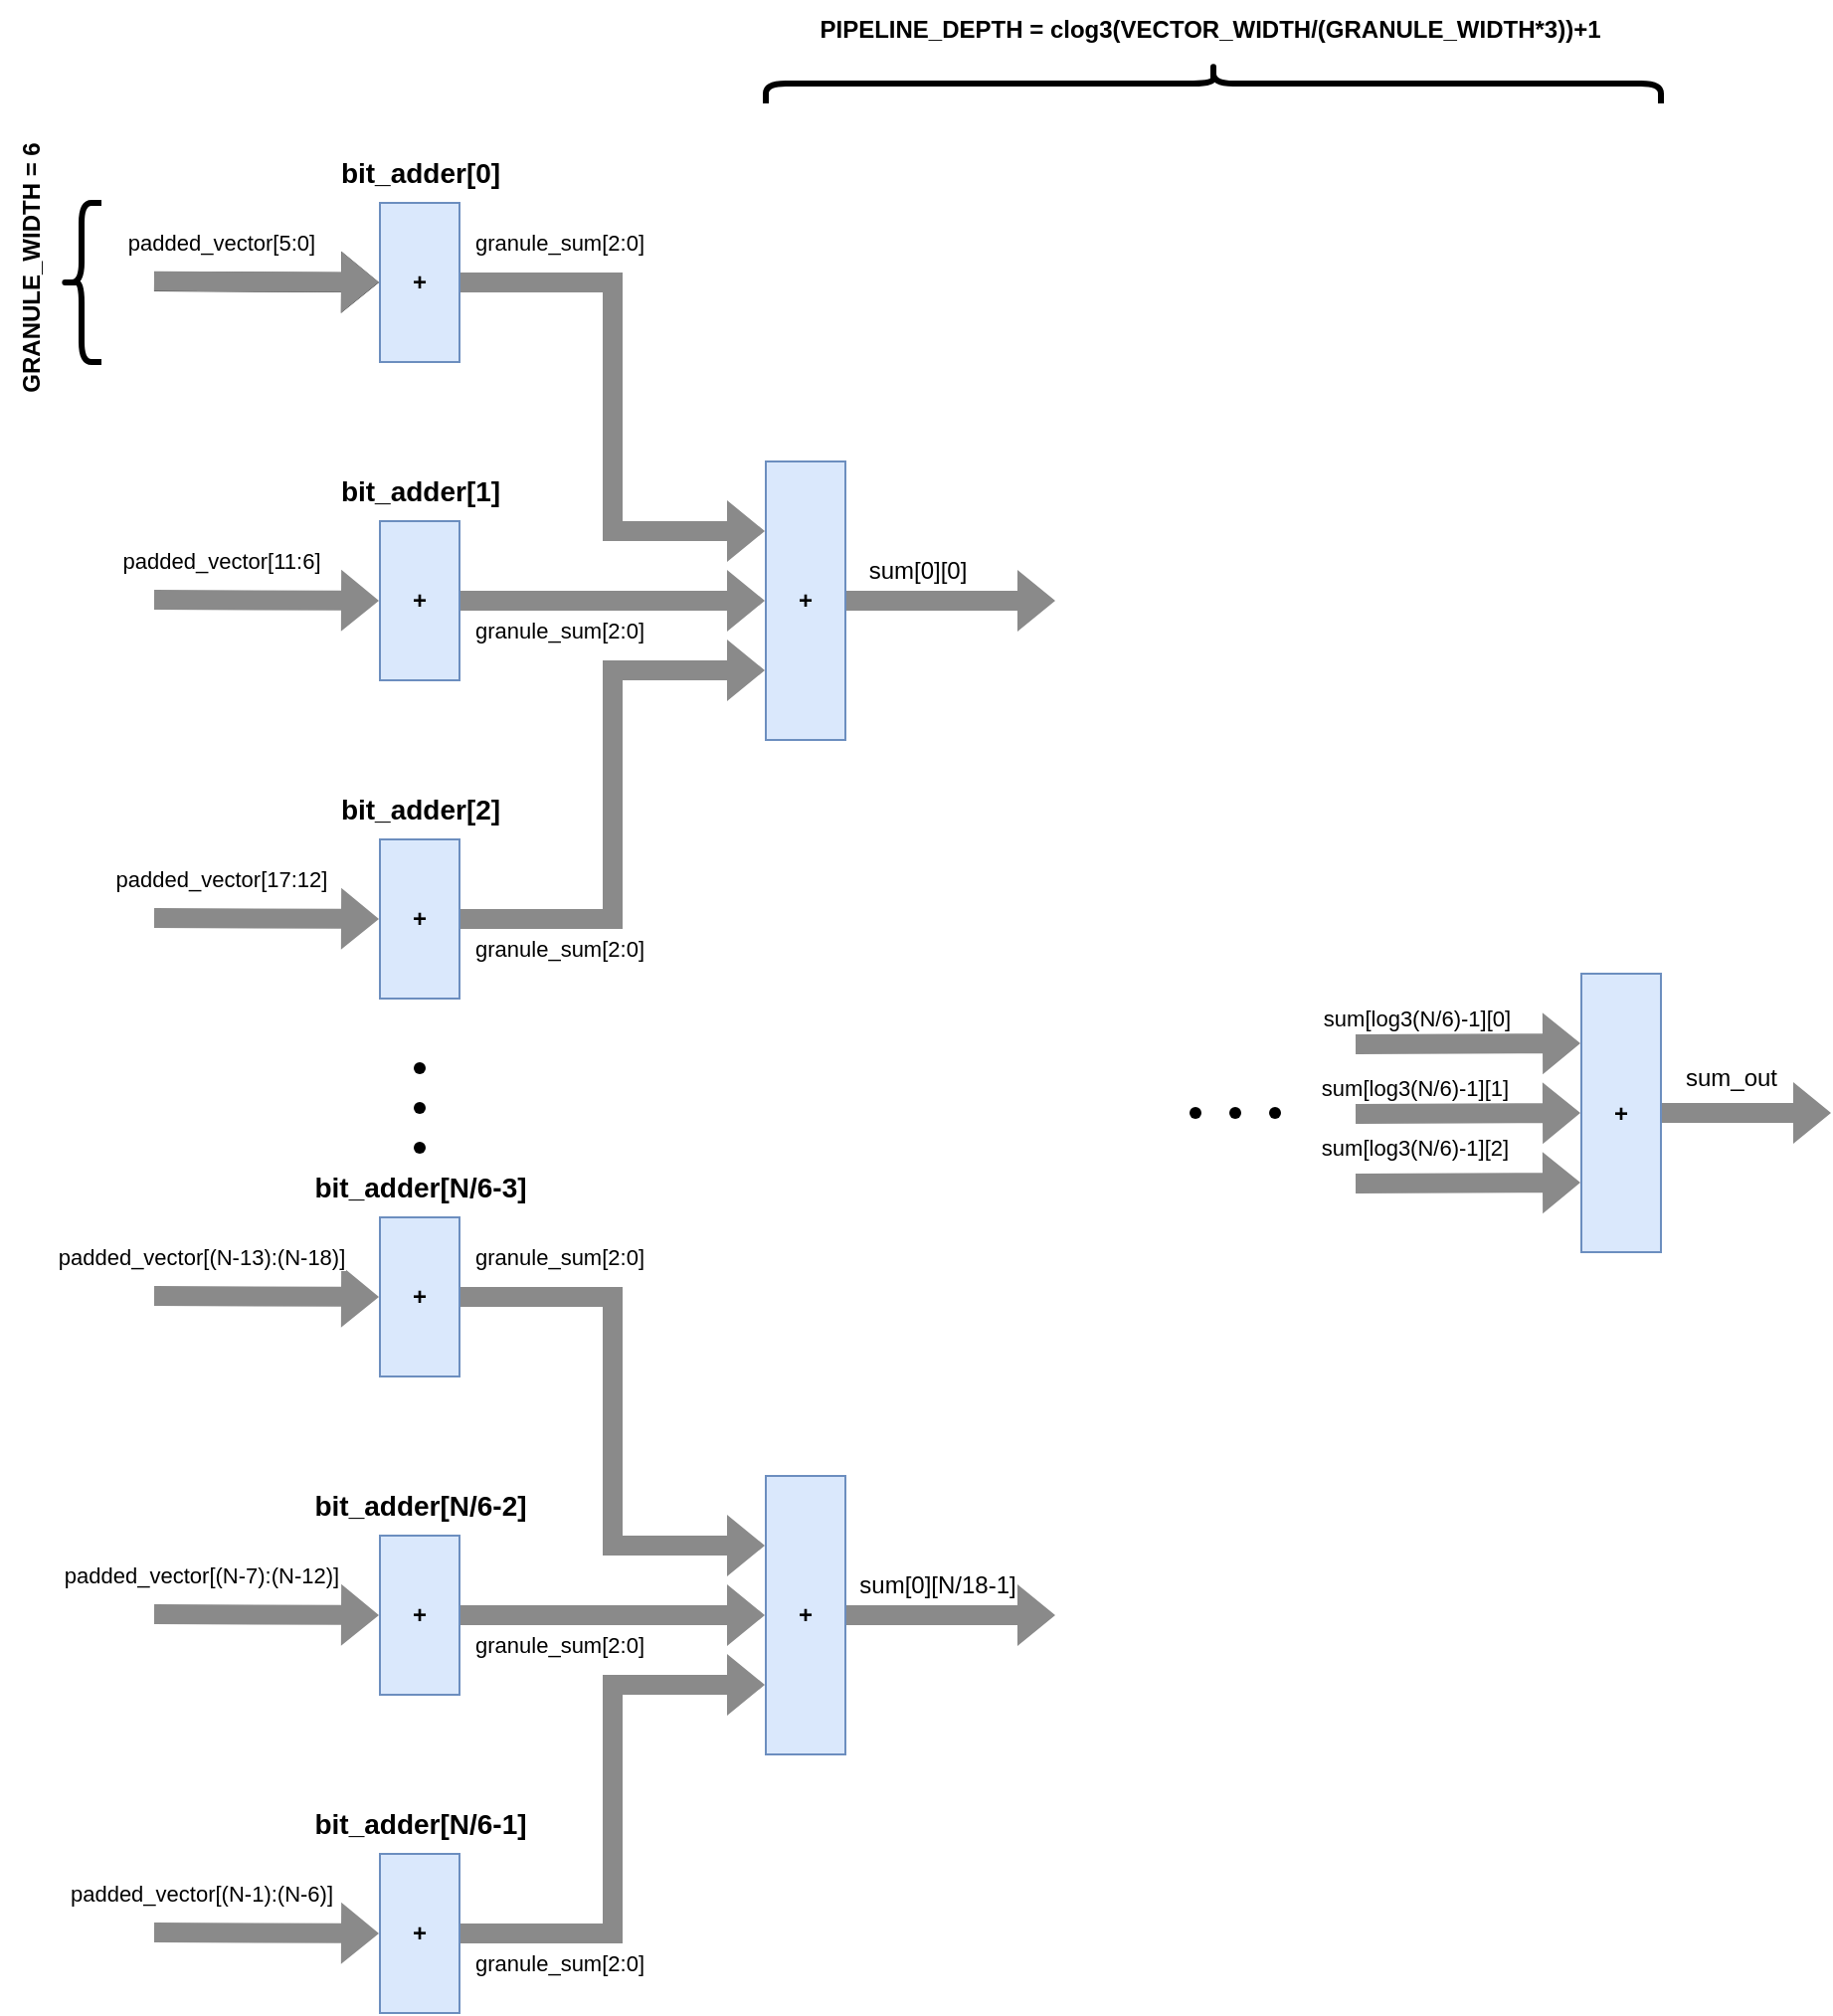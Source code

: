 <mxfile version="24.7.17">
  <diagram name="Page-1" id="0jEpwzccB16sK8-vxyMA">
    <mxGraphModel dx="1359" dy="963" grid="1" gridSize="10" guides="1" tooltips="1" connect="1" arrows="1" fold="1" page="1" pageScale="1" pageWidth="827" pageHeight="1169" math="0" shadow="0">
      <root>
        <mxCell id="0" />
        <mxCell id="1" parent="0" />
        <mxCell id="Xwhkaj1Jy1fErfuQQ5pJ-2" value="&lt;b&gt;+&lt;/b&gt;" style="rounded=0;whiteSpace=wrap;html=1;" parent="1" vertex="1">
          <mxGeometry x="200" y="160" width="40" height="80" as="geometry" />
        </mxCell>
        <mxCell id="Xwhkaj1Jy1fErfuQQ5pJ-5" value="" style="shape=waypoint;sketch=0;fillStyle=solid;size=6;pointerEvents=1;points=[];fillColor=none;resizable=0;rotatable=0;perimeter=centerPerimeter;snapToPoint=1;" parent="1" vertex="1">
          <mxGeometry x="210" y="585" width="20" height="20" as="geometry" />
        </mxCell>
        <mxCell id="Xwhkaj1Jy1fErfuQQ5pJ-6" value="" style="shape=waypoint;sketch=0;fillStyle=solid;size=6;pointerEvents=1;points=[];fillColor=none;resizable=0;rotatable=0;perimeter=centerPerimeter;snapToPoint=1;" parent="1" vertex="1">
          <mxGeometry x="210" y="605" width="20" height="20" as="geometry" />
        </mxCell>
        <mxCell id="Xwhkaj1Jy1fErfuQQ5pJ-7" value="" style="shape=waypoint;sketch=0;fillStyle=solid;size=6;pointerEvents=1;points=[];fillColor=none;resizable=0;rotatable=0;perimeter=centerPerimeter;snapToPoint=1;" parent="1" vertex="1">
          <mxGeometry x="210" y="625" width="20" height="20" as="geometry" />
        </mxCell>
        <mxCell id="Xwhkaj1Jy1fErfuQQ5pJ-49" value="&lt;b&gt;+&lt;/b&gt;" style="rounded=0;whiteSpace=wrap;html=1;" parent="1" vertex="1">
          <mxGeometry x="200" y="320" width="40" height="80" as="geometry" />
        </mxCell>
        <mxCell id="Xwhkaj1Jy1fErfuQQ5pJ-56" value="&lt;b&gt;+&lt;/b&gt;" style="rounded=0;whiteSpace=wrap;html=1;" parent="1" vertex="1">
          <mxGeometry x="200" y="480" width="40" height="80" as="geometry" />
        </mxCell>
        <mxCell id="Xwhkaj1Jy1fErfuQQ5pJ-77" value="&lt;b&gt;+&lt;/b&gt;" style="rounded=0;whiteSpace=wrap;html=1;" parent="1" vertex="1">
          <mxGeometry x="200" y="990" width="40" height="80" as="geometry" />
        </mxCell>
        <mxCell id="Xwhkaj1Jy1fErfuQQ5pJ-88" value="&lt;b&gt;+&lt;/b&gt;" style="rounded=0;whiteSpace=wrap;html=1;" parent="1" vertex="1">
          <mxGeometry x="200" y="670" width="40" height="80" as="geometry" />
        </mxCell>
        <mxCell id="Xwhkaj1Jy1fErfuQQ5pJ-95" value="&lt;b&gt;+&lt;/b&gt;" style="rounded=0;whiteSpace=wrap;html=1;" parent="1" vertex="1">
          <mxGeometry x="200" y="830" width="40" height="80" as="geometry" />
        </mxCell>
        <mxCell id="Xwhkaj1Jy1fErfuQQ5pJ-102" value="&lt;b&gt;+&lt;/b&gt;" style="rounded=0;whiteSpace=wrap;html=1;" parent="1" vertex="1">
          <mxGeometry x="394" y="290" width="40" height="140" as="geometry" />
        </mxCell>
        <mxCell id="Xwhkaj1Jy1fErfuQQ5pJ-103" value="" style="shape=flexArrow;endArrow=classic;html=1;rounded=0;entryX=0;entryY=0.75;entryDx=0;entryDy=0;exitX=1;exitY=0.5;exitDx=0;exitDy=0;edgeStyle=orthogonalEdgeStyle;fillColor=#8A8A8A;strokeColor=none;" parent="1" source="Xwhkaj1Jy1fErfuQQ5pJ-56" target="Xwhkaj1Jy1fErfuQQ5pJ-102" edge="1">
          <mxGeometry width="50" height="50" relative="1" as="geometry">
            <mxPoint x="30" y="670" as="sourcePoint" />
            <mxPoint x="80" y="620" as="targetPoint" />
          </mxGeometry>
        </mxCell>
        <mxCell id="Xwhkaj1Jy1fErfuQQ5pJ-104" value="" style="shape=flexArrow;endArrow=classic;html=1;rounded=0;entryX=0;entryY=0.5;entryDx=0;entryDy=0;exitX=1;exitY=0.5;exitDx=0;exitDy=0;edgeStyle=orthogonalEdgeStyle;fillColor=#8A8A8A;strokeColor=none;" parent="1" source="Xwhkaj1Jy1fErfuQQ5pJ-49" target="Xwhkaj1Jy1fErfuQQ5pJ-102" edge="1">
          <mxGeometry width="50" height="50" relative="1" as="geometry">
            <mxPoint x="250" y="530" as="sourcePoint" />
            <mxPoint x="404" y="405" as="targetPoint" />
          </mxGeometry>
        </mxCell>
        <mxCell id="Xwhkaj1Jy1fErfuQQ5pJ-105" value="" style="shape=flexArrow;endArrow=classic;html=1;rounded=0;entryX=0;entryY=0.25;entryDx=0;entryDy=0;exitX=1;exitY=0.5;exitDx=0;exitDy=0;edgeStyle=orthogonalEdgeStyle;fillColor=#8A8A8A;strokeColor=none;" parent="1" source="Xwhkaj1Jy1fErfuQQ5pJ-2" target="Xwhkaj1Jy1fErfuQQ5pJ-102" edge="1">
          <mxGeometry width="50" height="50" relative="1" as="geometry">
            <mxPoint x="250" y="530" as="sourcePoint" />
            <mxPoint x="404" y="405" as="targetPoint" />
          </mxGeometry>
        </mxCell>
        <mxCell id="Xwhkaj1Jy1fErfuQQ5pJ-110" value="granule_sum[2:0]" style="edgeLabel;html=1;align=center;verticalAlign=middle;resizable=0;points=[];" parent="Xwhkaj1Jy1fErfuQQ5pJ-105" vertex="1" connectable="0">
          <mxGeometry x="-0.806" y="3" relative="1" as="geometry">
            <mxPoint x="23" y="-17" as="offset" />
          </mxGeometry>
        </mxCell>
        <mxCell id="Xwhkaj1Jy1fErfuQQ5pJ-106" value="&lt;b&gt;+&lt;/b&gt;" style="rounded=0;whiteSpace=wrap;html=1;fillColor=#dae8fc;strokeColor=#6c8ebf;" parent="1" vertex="1">
          <mxGeometry x="394" y="800" width="40" height="140" as="geometry" />
        </mxCell>
        <mxCell id="Xwhkaj1Jy1fErfuQQ5pJ-107" value="" style="shape=flexArrow;endArrow=classic;html=1;rounded=0;entryX=0;entryY=0.25;entryDx=0;entryDy=0;exitX=1;exitY=0.5;exitDx=0;exitDy=0;edgeStyle=orthogonalEdgeStyle;fillColor=#8A8A8A;strokeColor=none;" parent="1" source="Xwhkaj1Jy1fErfuQQ5pJ-88" target="Xwhkaj1Jy1fErfuQQ5pJ-106" edge="1">
          <mxGeometry width="50" height="50" relative="1" as="geometry">
            <mxPoint x="250" y="530" as="sourcePoint" />
            <mxPoint x="404" y="405" as="targetPoint" />
          </mxGeometry>
        </mxCell>
        <mxCell id="Xwhkaj1Jy1fErfuQQ5pJ-108" value="" style="shape=flexArrow;endArrow=classic;html=1;rounded=0;entryX=0;entryY=0.5;entryDx=0;entryDy=0;exitX=1;exitY=0.5;exitDx=0;exitDy=0;edgeStyle=orthogonalEdgeStyle;fillColor=#8A8A8A;strokeColor=none;" parent="1" source="Xwhkaj1Jy1fErfuQQ5pJ-95" target="Xwhkaj1Jy1fErfuQQ5pJ-106" edge="1">
          <mxGeometry width="50" height="50" relative="1" as="geometry">
            <mxPoint x="250" y="720" as="sourcePoint" />
            <mxPoint x="404" y="845" as="targetPoint" />
          </mxGeometry>
        </mxCell>
        <mxCell id="Xwhkaj1Jy1fErfuQQ5pJ-109" value="" style="shape=flexArrow;endArrow=classic;html=1;rounded=0;entryX=0;entryY=0.75;entryDx=0;entryDy=0;exitX=1;exitY=0.5;exitDx=0;exitDy=0;edgeStyle=orthogonalEdgeStyle;fillColor=#8A8A8A;strokeColor=none;" parent="1" source="Xwhkaj1Jy1fErfuQQ5pJ-77" target="Xwhkaj1Jy1fErfuQQ5pJ-106" edge="1">
          <mxGeometry width="50" height="50" relative="1" as="geometry">
            <mxPoint x="260" y="730" as="sourcePoint" />
            <mxPoint x="414" y="855" as="targetPoint" />
          </mxGeometry>
        </mxCell>
        <mxCell id="Xwhkaj1Jy1fErfuQQ5pJ-111" value="granule_sum[2:0]" style="edgeLabel;html=1;align=center;verticalAlign=middle;resizable=0;points=[];" parent="1" vertex="1" connectable="0">
          <mxGeometry x="290" y="375" as="geometry" />
        </mxCell>
        <mxCell id="Xwhkaj1Jy1fErfuQQ5pJ-112" value="granule_sum[2:0]" style="edgeLabel;html=1;align=center;verticalAlign=middle;resizable=0;points=[];" parent="1" vertex="1" connectable="0">
          <mxGeometry x="290" y="535" as="geometry" />
        </mxCell>
        <mxCell id="Xwhkaj1Jy1fErfuQQ5pJ-113" value="granule_sum[2:0]" style="edgeLabel;html=1;align=center;verticalAlign=middle;resizable=0;points=[];" parent="1" vertex="1" connectable="0">
          <mxGeometry x="290" y="690" as="geometry" />
        </mxCell>
        <mxCell id="Xwhkaj1Jy1fErfuQQ5pJ-114" value="granule_sum[2:0]" style="edgeLabel;html=1;align=center;verticalAlign=middle;resizable=0;points=[];" parent="1" vertex="1" connectable="0">
          <mxGeometry x="290" y="885" as="geometry" />
        </mxCell>
        <mxCell id="Xwhkaj1Jy1fErfuQQ5pJ-115" value="granule_sum[2:0]" style="edgeLabel;html=1;align=center;verticalAlign=middle;resizable=0;points=[];" parent="1" vertex="1" connectable="0">
          <mxGeometry x="290" y="1045" as="geometry" />
        </mxCell>
        <mxCell id="Xwhkaj1Jy1fErfuQQ5pJ-116" value="" style="shape=waypoint;sketch=0;fillStyle=solid;size=6;pointerEvents=1;points=[];fillColor=none;resizable=0;rotatable=0;perimeter=centerPerimeter;snapToPoint=1;" parent="1" vertex="1">
          <mxGeometry x="600" y="607.5" width="20" height="20" as="geometry" />
        </mxCell>
        <mxCell id="Xwhkaj1Jy1fErfuQQ5pJ-117" value="" style="shape=flexArrow;endArrow=classic;html=1;rounded=0;exitX=1;exitY=0.5;exitDx=0;exitDy=0;edgeStyle=orthogonalEdgeStyle;fillColor=#8A8A8A;strokeColor=none;" parent="1" source="Xwhkaj1Jy1fErfuQQ5pJ-102" edge="1">
          <mxGeometry width="50" height="50" relative="1" as="geometry">
            <mxPoint x="440" y="358.82" as="sourcePoint" />
            <mxPoint x="540" y="360" as="targetPoint" />
          </mxGeometry>
        </mxCell>
        <mxCell id="Xwhkaj1Jy1fErfuQQ5pJ-118" value="" style="shape=flexArrow;endArrow=classic;html=1;rounded=0;exitX=1;exitY=0.5;exitDx=0;exitDy=0;edgeStyle=orthogonalEdgeStyle;fillColor=#8A8A8A;strokeColor=none;" parent="1" source="Xwhkaj1Jy1fErfuQQ5pJ-106" edge="1">
          <mxGeometry width="50" height="50" relative="1" as="geometry">
            <mxPoint x="444" y="370" as="sourcePoint" />
            <mxPoint x="540" y="870" as="targetPoint" />
          </mxGeometry>
        </mxCell>
        <mxCell id="Xwhkaj1Jy1fErfuQQ5pJ-119" value="" style="shape=waypoint;sketch=0;fillStyle=solid;size=6;pointerEvents=1;points=[];fillColor=none;resizable=0;rotatable=0;perimeter=centerPerimeter;snapToPoint=1;" parent="1" vertex="1">
          <mxGeometry x="620" y="607.5" width="20" height="20" as="geometry" />
        </mxCell>
        <mxCell id="Xwhkaj1Jy1fErfuQQ5pJ-120" value="" style="shape=waypoint;sketch=0;fillStyle=solid;size=6;pointerEvents=1;points=[];fillColor=none;resizable=0;rotatable=0;perimeter=centerPerimeter;snapToPoint=1;" parent="1" vertex="1">
          <mxGeometry x="640" y="607.5" width="20" height="20" as="geometry" />
        </mxCell>
        <mxCell id="Xwhkaj1Jy1fErfuQQ5pJ-121" value="&lt;b&gt;+&lt;/b&gt;" style="rounded=0;whiteSpace=wrap;html=1;fillColor=#dae8fc;strokeColor=#6c8ebf;" parent="1" vertex="1">
          <mxGeometry x="804" y="547.5" width="40" height="140" as="geometry" />
        </mxCell>
        <mxCell id="Xwhkaj1Jy1fErfuQQ5pJ-125" value="" style="shape=flexArrow;endArrow=classic;html=1;rounded=0;exitX=1;exitY=0.5;exitDx=0;exitDy=0;edgeStyle=orthogonalEdgeStyle;fillColor=#8A8A8A;strokeColor=none;" parent="1" source="Xwhkaj1Jy1fErfuQQ5pJ-121" edge="1">
          <mxGeometry width="50" height="50" relative="1" as="geometry">
            <mxPoint x="854" y="117.5" as="sourcePoint" />
            <mxPoint x="930" y="617.5" as="targetPoint" />
          </mxGeometry>
        </mxCell>
        <mxCell id="Xwhkaj1Jy1fErfuQQ5pJ-126" value="sum[0][0]" style="text;html=1;align=center;verticalAlign=middle;resizable=0;points=[];autosize=1;strokeColor=none;fillColor=none;" parent="1" vertex="1">
          <mxGeometry x="435" y="330" width="70" height="30" as="geometry" />
        </mxCell>
        <mxCell id="Xwhkaj1Jy1fErfuQQ5pJ-128" value="sum[0][N/18-1]" style="text;html=1;align=center;verticalAlign=middle;resizable=0;points=[];autosize=1;strokeColor=none;fillColor=none;" parent="1" vertex="1">
          <mxGeometry x="430" y="840" width="100" height="30" as="geometry" />
        </mxCell>
        <mxCell id="Xwhkaj1Jy1fErfuQQ5pJ-130" value="" style="shape=flexArrow;endArrow=classic;html=1;rounded=0;edgeStyle=orthogonalEdgeStyle;fillColor=#8A8A8A;strokeColor=none;entryX=0;entryY=0.75;entryDx=0;entryDy=0;" parent="1" target="Xwhkaj1Jy1fErfuQQ5pJ-121" edge="1">
          <mxGeometry width="50" height="50" relative="1" as="geometry">
            <mxPoint x="690" y="653" as="sourcePoint" />
            <mxPoint x="794" y="687.5" as="targetPoint" />
            <Array as="points">
              <mxPoint x="690" y="653" />
              <mxPoint x="750" y="653" />
            </Array>
          </mxGeometry>
        </mxCell>
        <mxCell id="Xwhkaj1Jy1fErfuQQ5pJ-131" value="" style="shape=flexArrow;endArrow=classic;html=1;rounded=0;fillColor=#8A8A8A;strokeColor=none;entryX=0;entryY=0.5;entryDx=0;entryDy=0;" parent="1" target="Xwhkaj1Jy1fErfuQQ5pJ-121" edge="1">
          <mxGeometry width="50" height="50" relative="1" as="geometry">
            <mxPoint x="690" y="618" as="sourcePoint" />
            <mxPoint x="804" y="614.66" as="targetPoint" />
          </mxGeometry>
        </mxCell>
        <mxCell id="Xwhkaj1Jy1fErfuQQ5pJ-133" value="" style="shape=flexArrow;endArrow=classic;html=1;rounded=0;fillColor=#8A8A8A;strokeColor=none;entryX=0;entryY=0.25;entryDx=0;entryDy=0;" parent="1" target="Xwhkaj1Jy1fErfuQQ5pJ-121" edge="1">
          <mxGeometry width="50" height="50" relative="1" as="geometry">
            <mxPoint x="690" y="583" as="sourcePoint" />
            <mxPoint x="770" y="560" as="targetPoint" />
          </mxGeometry>
        </mxCell>
        <mxCell id="Xwhkaj1Jy1fErfuQQ5pJ-151" value="sum[log3(N/6)-1][0]" style="edgeLabel;html=1;align=center;verticalAlign=middle;resizable=0;points=[];" parent="Xwhkaj1Jy1fErfuQQ5pJ-133" vertex="1" connectable="0">
          <mxGeometry x="-0.449" y="2" relative="1" as="geometry">
            <mxPoint x="-1" y="-11" as="offset" />
          </mxGeometry>
        </mxCell>
        <mxCell id="Xwhkaj1Jy1fErfuQQ5pJ-135" value="sum_out" style="text;html=1;align=center;verticalAlign=middle;resizable=0;points=[];autosize=1;strokeColor=none;fillColor=none;" parent="1" vertex="1">
          <mxGeometry x="844" y="585" width="70" height="30" as="geometry" />
        </mxCell>
        <mxCell id="Xwhkaj1Jy1fErfuQQ5pJ-136" value="" style="shape=flexArrow;endArrow=classic;html=1;rounded=0;fillColor=#000000;strokeColor=none;" parent="1" edge="1">
          <mxGeometry width="50" height="50" relative="1" as="geometry">
            <mxPoint x="86" y="199.5" as="sourcePoint" />
            <mxPoint x="200" y="200" as="targetPoint" />
          </mxGeometry>
        </mxCell>
        <mxCell id="Xwhkaj1Jy1fErfuQQ5pJ-138" value="padded_vector[5:0]" style="edgeLabel;html=1;align=center;verticalAlign=middle;resizable=0;points=[];" parent="Xwhkaj1Jy1fErfuQQ5pJ-136" vertex="1" connectable="0">
          <mxGeometry x="-0.334" y="3" relative="1" as="geometry">
            <mxPoint x="-4" y="-17" as="offset" />
          </mxGeometry>
        </mxCell>
        <mxCell id="Xwhkaj1Jy1fErfuQQ5pJ-139" value="" style="shape=flexArrow;endArrow=classic;html=1;rounded=0;fillColor=#8A8A8A;strokeColor=none;" parent="1" edge="1">
          <mxGeometry width="50" height="50" relative="1" as="geometry">
            <mxPoint x="86" y="359.5" as="sourcePoint" />
            <mxPoint x="200" y="360" as="targetPoint" />
          </mxGeometry>
        </mxCell>
        <mxCell id="Xwhkaj1Jy1fErfuQQ5pJ-140" value="padded_vector[11:6]" style="edgeLabel;html=1;align=center;verticalAlign=middle;resizable=0;points=[];" parent="Xwhkaj1Jy1fErfuQQ5pJ-139" vertex="1" connectable="0">
          <mxGeometry x="-0.334" y="3" relative="1" as="geometry">
            <mxPoint x="-4" y="-17" as="offset" />
          </mxGeometry>
        </mxCell>
        <mxCell id="Xwhkaj1Jy1fErfuQQ5pJ-141" value="" style="shape=flexArrow;endArrow=classic;html=1;rounded=0;fillColor=#8A8A8A;strokeColor=none;" parent="1" edge="1">
          <mxGeometry width="50" height="50" relative="1" as="geometry">
            <mxPoint x="86" y="519.5" as="sourcePoint" />
            <mxPoint x="200" y="520" as="targetPoint" />
          </mxGeometry>
        </mxCell>
        <mxCell id="Xwhkaj1Jy1fErfuQQ5pJ-142" value="padded_vector[17:12]" style="edgeLabel;html=1;align=center;verticalAlign=middle;resizable=0;points=[];" parent="Xwhkaj1Jy1fErfuQQ5pJ-141" vertex="1" connectable="0">
          <mxGeometry x="-0.334" y="3" relative="1" as="geometry">
            <mxPoint x="-4" y="-17" as="offset" />
          </mxGeometry>
        </mxCell>
        <mxCell id="Xwhkaj1Jy1fErfuQQ5pJ-145" value="" style="shape=flexArrow;endArrow=classic;html=1;rounded=0;fillColor=#8A8A8A;strokeColor=none;" parent="1" edge="1">
          <mxGeometry width="50" height="50" relative="1" as="geometry">
            <mxPoint x="86" y="1029.5" as="sourcePoint" />
            <mxPoint x="200" y="1030" as="targetPoint" />
          </mxGeometry>
        </mxCell>
        <mxCell id="Xwhkaj1Jy1fErfuQQ5pJ-146" value="padded_vector[(N-1):(N-6)]" style="edgeLabel;html=1;align=center;verticalAlign=middle;resizable=0;points=[];" parent="Xwhkaj1Jy1fErfuQQ5pJ-145" vertex="1" connectable="0">
          <mxGeometry x="-0.334" y="3" relative="1" as="geometry">
            <mxPoint x="-14" y="-17" as="offset" />
          </mxGeometry>
        </mxCell>
        <mxCell id="Xwhkaj1Jy1fErfuQQ5pJ-147" value="" style="shape=flexArrow;endArrow=classic;html=1;rounded=0;fillColor=#8A8A8A;strokeColor=none;" parent="1" edge="1">
          <mxGeometry width="50" height="50" relative="1" as="geometry">
            <mxPoint x="86" y="869.5" as="sourcePoint" />
            <mxPoint x="200" y="870" as="targetPoint" />
          </mxGeometry>
        </mxCell>
        <mxCell id="Xwhkaj1Jy1fErfuQQ5pJ-148" value="padded_vector[(N-7):(N-12)]" style="edgeLabel;html=1;align=center;verticalAlign=middle;resizable=0;points=[];" parent="Xwhkaj1Jy1fErfuQQ5pJ-147" vertex="1" connectable="0">
          <mxGeometry x="-0.334" y="3" relative="1" as="geometry">
            <mxPoint x="-14" y="-17" as="offset" />
          </mxGeometry>
        </mxCell>
        <mxCell id="Xwhkaj1Jy1fErfuQQ5pJ-149" value="" style="shape=flexArrow;endArrow=classic;html=1;rounded=0;fillColor=#8A8A8A;strokeColor=none;" parent="1" edge="1">
          <mxGeometry width="50" height="50" relative="1" as="geometry">
            <mxPoint x="86" y="709.5" as="sourcePoint" />
            <mxPoint x="200" y="710" as="targetPoint" />
          </mxGeometry>
        </mxCell>
        <mxCell id="Xwhkaj1Jy1fErfuQQ5pJ-150" value="padded_vector[(N-13):(N-18)]" style="edgeLabel;html=1;align=center;verticalAlign=middle;resizable=0;points=[];" parent="Xwhkaj1Jy1fErfuQQ5pJ-149" vertex="1" connectable="0">
          <mxGeometry x="-0.334" y="3" relative="1" as="geometry">
            <mxPoint x="-14" y="-17" as="offset" />
          </mxGeometry>
        </mxCell>
        <mxCell id="Xwhkaj1Jy1fErfuQQ5pJ-152" value="sum[log3(N/6)-1][1]" style="edgeLabel;html=1;align=center;verticalAlign=middle;resizable=0;points=[];" parent="1" vertex="1" connectable="0">
          <mxGeometry x="719.999" y="605.002" as="geometry" />
        </mxCell>
        <mxCell id="Xwhkaj1Jy1fErfuQQ5pJ-153" value="sum[log3(N/6)-1][2]" style="edgeLabel;html=1;align=center;verticalAlign=middle;resizable=0;points=[];" parent="1" vertex="1" connectable="0">
          <mxGeometry x="719.999" y="635.002" as="geometry" />
        </mxCell>
        <mxCell id="Xwhkaj1Jy1fErfuQQ5pJ-154" value="" style="shape=curlyBracket;whiteSpace=wrap;html=1;rounded=1;labelPosition=left;verticalLabelPosition=middle;align=right;verticalAlign=middle;rotation=90;strokeWidth=3;" parent="1" vertex="1">
          <mxGeometry x="609" y="-125" width="20" height="450" as="geometry" />
        </mxCell>
        <mxCell id="Xwhkaj1Jy1fErfuQQ5pJ-156" value="PIPELINE_DEPTH = clog3(VECTOR_WIDTH/(GRANULE_WIDTH*3))+1" style="text;html=1;align=center;verticalAlign=middle;resizable=0;points=[];autosize=1;strokeColor=none;fillColor=none;fontStyle=1" parent="1" vertex="1">
          <mxGeometry x="407" y="58" width="420" height="30" as="geometry" />
        </mxCell>
        <mxCell id="Xwhkaj1Jy1fErfuQQ5pJ-157" value="" style="shape=curlyBracket;whiteSpace=wrap;html=1;rounded=1;labelPosition=left;verticalLabelPosition=middle;align=right;verticalAlign=middle;strokeWidth=3;" parent="1" vertex="1">
          <mxGeometry x="40" y="160" width="20" height="80" as="geometry" />
        </mxCell>
        <mxCell id="Xwhkaj1Jy1fErfuQQ5pJ-158" value="GRANULE_WIDTH = 6" style="text;html=1;align=center;verticalAlign=middle;resizable=0;points=[];autosize=1;strokeColor=none;fillColor=none;fontStyle=1;rotation=-90;" parent="1" vertex="1">
          <mxGeometry x="-50" y="178" width="150" height="30" as="geometry" />
        </mxCell>
        <mxCell id="Xwhkaj1Jy1fErfuQQ5pJ-159" value="&lt;b&gt;+&lt;/b&gt;" style="rounded=0;whiteSpace=wrap;html=1;fillColor=#dae8fc;strokeColor=#6c8ebf;" parent="1" vertex="1">
          <mxGeometry x="200" y="160" width="40" height="80" as="geometry" />
        </mxCell>
        <mxCell id="Xwhkaj1Jy1fErfuQQ5pJ-160" value="&lt;b&gt;+&lt;/b&gt;" style="rounded=0;whiteSpace=wrap;html=1;fillColor=#dae8fc;strokeColor=#6c8ebf;" parent="1" vertex="1">
          <mxGeometry x="200" y="320" width="40" height="80" as="geometry" />
        </mxCell>
        <mxCell id="Xwhkaj1Jy1fErfuQQ5pJ-161" value="&lt;b&gt;+&lt;/b&gt;" style="rounded=0;whiteSpace=wrap;html=1;fillColor=#dae8fc;strokeColor=#6c8ebf;" parent="1" vertex="1">
          <mxGeometry x="394" y="290" width="40" height="140" as="geometry" />
        </mxCell>
        <mxCell id="Xwhkaj1Jy1fErfuQQ5pJ-162" value="&lt;b&gt;+&lt;/b&gt;" style="rounded=0;whiteSpace=wrap;html=1;fillColor=#dae8fc;strokeColor=#6c8ebf;" parent="1" vertex="1">
          <mxGeometry x="200" y="480" width="40" height="80" as="geometry" />
        </mxCell>
        <mxCell id="Xwhkaj1Jy1fErfuQQ5pJ-163" value="&lt;b&gt;+&lt;/b&gt;" style="rounded=0;whiteSpace=wrap;html=1;fillColor=#dae8fc;strokeColor=#6c8ebf;" parent="1" vertex="1">
          <mxGeometry x="200" y="670" width="40" height="80" as="geometry" />
        </mxCell>
        <mxCell id="Xwhkaj1Jy1fErfuQQ5pJ-164" value="&lt;b&gt;+&lt;/b&gt;" style="rounded=0;whiteSpace=wrap;html=1;fillColor=#dae8fc;strokeColor=#6c8ebf;" parent="1" vertex="1">
          <mxGeometry x="200" y="830" width="40" height="80" as="geometry" />
        </mxCell>
        <mxCell id="Xwhkaj1Jy1fErfuQQ5pJ-165" value="&lt;b&gt;+&lt;/b&gt;" style="rounded=0;whiteSpace=wrap;html=1;fillColor=#dae8fc;strokeColor=#6c8ebf;" parent="1" vertex="1">
          <mxGeometry x="200" y="990" width="40" height="80" as="geometry" />
        </mxCell>
        <mxCell id="Xwhkaj1Jy1fErfuQQ5pJ-166" value="" style="shape=flexArrow;endArrow=classic;html=1;rounded=0;fillColor=#8A8A8A;strokeColor=none;" parent="1" edge="1">
          <mxGeometry width="50" height="50" relative="1" as="geometry">
            <mxPoint x="86" y="199.41" as="sourcePoint" />
            <mxPoint x="200" y="199.91" as="targetPoint" />
          </mxGeometry>
        </mxCell>
        <mxCell id="Xwhkaj1Jy1fErfuQQ5pJ-167" value="padded_vector[5:0]" style="edgeLabel;html=1;align=center;verticalAlign=middle;resizable=0;points=[];" parent="Xwhkaj1Jy1fErfuQQ5pJ-166" vertex="1" connectable="0">
          <mxGeometry x="-0.334" y="3" relative="1" as="geometry">
            <mxPoint x="-4" y="-17" as="offset" />
          </mxGeometry>
        </mxCell>
        <mxCell id="Nw2QymuqCGLH6qo0eomt-1" value="&lt;b&gt;&lt;font style=&quot;font-size: 14px;&quot;&gt;bit_adder[0]&lt;/font&gt;&lt;/b&gt;" style="text;html=1;align=center;verticalAlign=middle;resizable=0;points=[];autosize=1;strokeColor=none;fillColor=none;" vertex="1" parent="1">
          <mxGeometry x="170" y="130" width="100" height="30" as="geometry" />
        </mxCell>
        <mxCell id="Nw2QymuqCGLH6qo0eomt-2" value="&lt;b&gt;&lt;font style=&quot;font-size: 14px;&quot;&gt;bit_adder[1]&lt;/font&gt;&lt;/b&gt;" style="text;html=1;align=center;verticalAlign=middle;resizable=0;points=[];autosize=1;strokeColor=none;fillColor=none;" vertex="1" parent="1">
          <mxGeometry x="170" y="290" width="100" height="30" as="geometry" />
        </mxCell>
        <mxCell id="Nw2QymuqCGLH6qo0eomt-3" value="&lt;b&gt;&lt;font style=&quot;font-size: 14px;&quot;&gt;bit_adder[2]&lt;/font&gt;&lt;/b&gt;" style="text;html=1;align=center;verticalAlign=middle;resizable=0;points=[];autosize=1;strokeColor=none;fillColor=none;" vertex="1" parent="1">
          <mxGeometry x="170" y="450" width="100" height="30" as="geometry" />
        </mxCell>
        <mxCell id="Nw2QymuqCGLH6qo0eomt-4" value="&lt;b&gt;&lt;font style=&quot;font-size: 14px;&quot;&gt;bit_adder[N/6-3]&lt;/font&gt;&lt;/b&gt;" style="text;html=1;align=center;verticalAlign=middle;resizable=0;points=[];autosize=1;strokeColor=none;fillColor=none;" vertex="1" parent="1">
          <mxGeometry x="155" y="640" width="130" height="30" as="geometry" />
        </mxCell>
        <mxCell id="Nw2QymuqCGLH6qo0eomt-5" value="&lt;b&gt;&lt;font style=&quot;font-size: 14px;&quot;&gt;bit_adder[N/6-2]&lt;/font&gt;&lt;/b&gt;" style="text;html=1;align=center;verticalAlign=middle;resizable=0;points=[];autosize=1;strokeColor=none;fillColor=none;" vertex="1" parent="1">
          <mxGeometry x="155" y="800" width="130" height="30" as="geometry" />
        </mxCell>
        <mxCell id="Nw2QymuqCGLH6qo0eomt-6" value="&lt;b&gt;&lt;font style=&quot;font-size: 14px;&quot;&gt;bit_adder[N/6-1]&lt;/font&gt;&lt;/b&gt;" style="text;html=1;align=center;verticalAlign=middle;resizable=0;points=[];autosize=1;strokeColor=none;fillColor=none;" vertex="1" parent="1">
          <mxGeometry x="155" y="960" width="130" height="30" as="geometry" />
        </mxCell>
      </root>
    </mxGraphModel>
  </diagram>
</mxfile>
